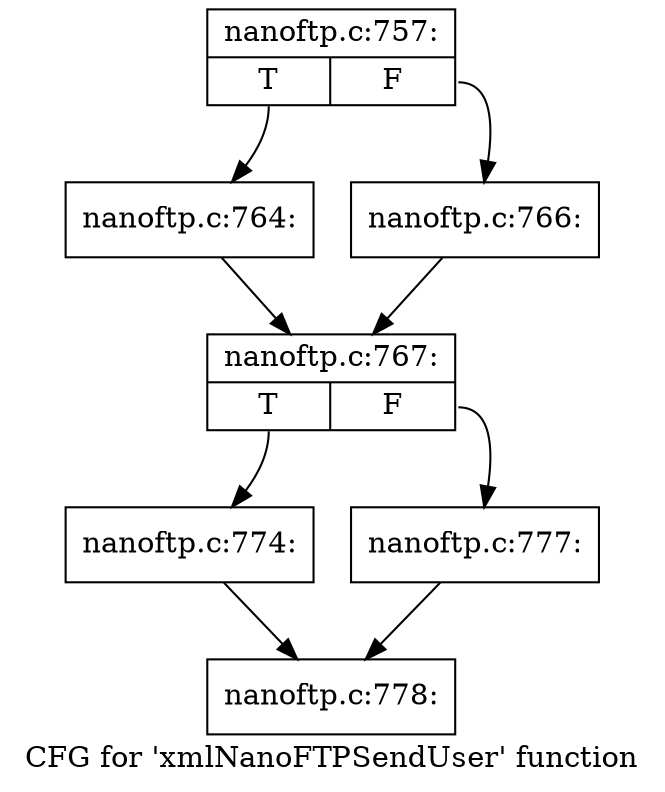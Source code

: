 digraph "CFG for 'xmlNanoFTPSendUser' function" {
	label="CFG for 'xmlNanoFTPSendUser' function";

	Node0x561533da26a0 [shape=record,label="{nanoftp.c:757:|{<s0>T|<s1>F}}"];
	Node0x561533da26a0:s0 -> Node0x561533da43f0;
	Node0x561533da26a0:s1 -> Node0x561533da4490;
	Node0x561533da43f0 [shape=record,label="{nanoftp.c:764:}"];
	Node0x561533da43f0 -> Node0x561533da4440;
	Node0x561533da4490 [shape=record,label="{nanoftp.c:766:}"];
	Node0x561533da4490 -> Node0x561533da4440;
	Node0x561533da4440 [shape=record,label="{nanoftp.c:767:|{<s0>T|<s1>F}}"];
	Node0x561533da4440:s0 -> Node0x561533da57c0;
	Node0x561533da4440:s1 -> Node0x561533da5810;
	Node0x561533da57c0 [shape=record,label="{nanoftp.c:774:}"];
	Node0x561533da57c0 -> Node0x561533da3160;
	Node0x561533da5810 [shape=record,label="{nanoftp.c:777:}"];
	Node0x561533da5810 -> Node0x561533da3160;
	Node0x561533da3160 [shape=record,label="{nanoftp.c:778:}"];
}
